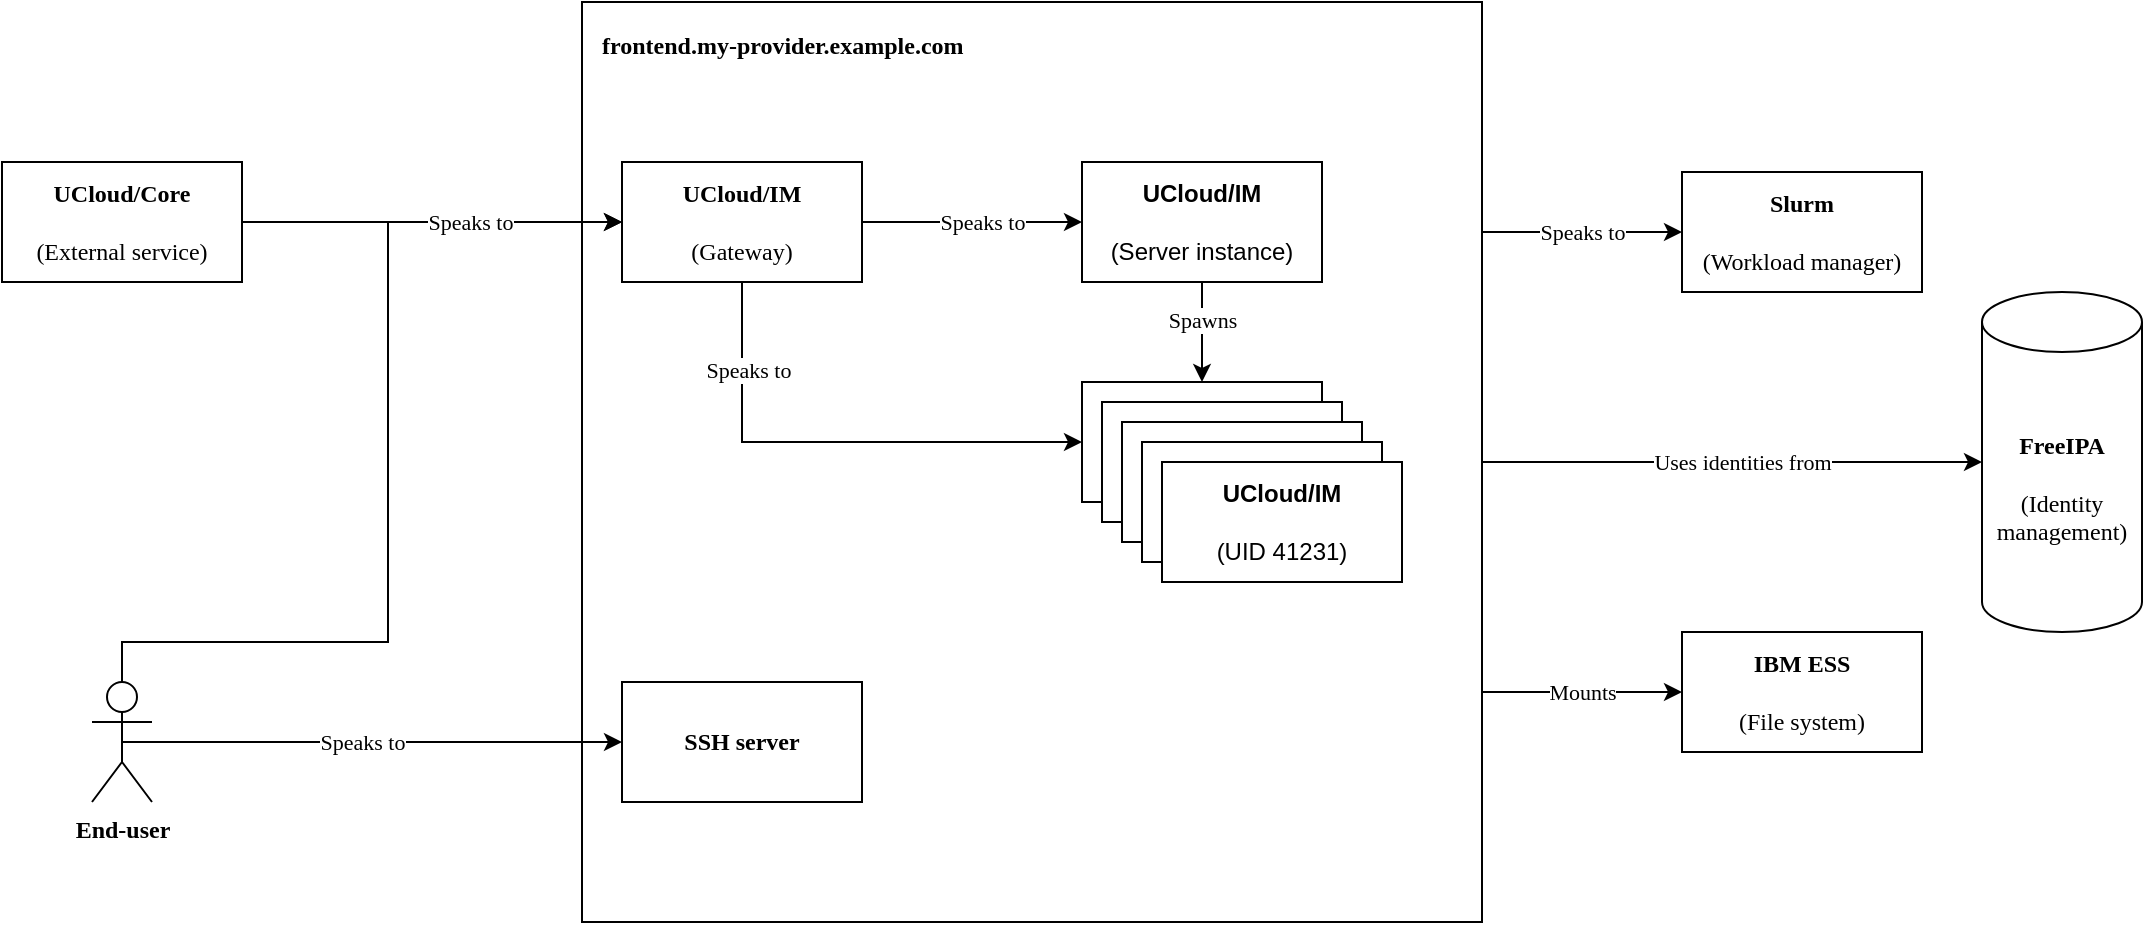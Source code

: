 <mxfile version="20.3.0" type="device"><diagram id="uAdpMMtgPAbA1ZGFTc2q" name="Page-1"><mxGraphModel dx="1862" dy="1101" grid="1" gridSize="10" guides="1" tooltips="1" connect="1" arrows="1" fold="1" page="1" pageScale="1" pageWidth="3000" pageHeight="1600" math="0" shadow="0"><root><mxCell id="0"/><mxCell id="1" parent="0"/><mxCell id="ozuNpbxEj3wFttj9-J1D-25" style="edgeStyle=orthogonalEdgeStyle;rounded=0;orthogonalLoop=1;jettySize=auto;html=1;exitX=1;exitY=0.75;exitDx=0;exitDy=0;entryX=0;entryY=0.5;entryDx=0;entryDy=0;" edge="1" parent="1" source="ozuNpbxEj3wFttj9-J1D-6" target="ozuNpbxEj3wFttj9-J1D-3"><mxGeometry relative="1" as="geometry"/></mxCell><mxCell id="ozuNpbxEj3wFttj9-J1D-37" value="Mounts" style="edgeLabel;html=1;align=center;verticalAlign=middle;resizable=0;points=[];fontFamily=IBM Plex Sans;" vertex="1" connectable="0" parent="ozuNpbxEj3wFttj9-J1D-25"><mxGeometry x="-0.262" y="2" relative="1" as="geometry"><mxPoint x="13" y="2" as="offset"/></mxGeometry></mxCell><mxCell id="ozuNpbxEj3wFttj9-J1D-26" style="edgeStyle=orthogonalEdgeStyle;rounded=0;orthogonalLoop=1;jettySize=auto;html=1;exitX=1;exitY=0.5;exitDx=0;exitDy=0;" edge="1" parent="1" source="ozuNpbxEj3wFttj9-J1D-6" target="ozuNpbxEj3wFttj9-J1D-1"><mxGeometry relative="1" as="geometry"/></mxCell><mxCell id="ozuNpbxEj3wFttj9-J1D-38" value="Uses identities from" style="edgeLabel;html=1;align=center;verticalAlign=middle;resizable=0;points=[];fontFamily=IBM Plex Sans;" vertex="1" connectable="0" parent="ozuNpbxEj3wFttj9-J1D-26"><mxGeometry x="-0.047" y="3" relative="1" as="geometry"><mxPoint x="11" y="3" as="offset"/></mxGeometry></mxCell><mxCell id="ozuNpbxEj3wFttj9-J1D-28" style="edgeStyle=orthogonalEdgeStyle;rounded=0;orthogonalLoop=1;jettySize=auto;html=1;exitX=1;exitY=0.25;exitDx=0;exitDy=0;entryX=0;entryY=0.5;entryDx=0;entryDy=0;" edge="1" parent="1" source="ozuNpbxEj3wFttj9-J1D-6" target="ozuNpbxEj3wFttj9-J1D-2"><mxGeometry relative="1" as="geometry"/></mxCell><mxCell id="ozuNpbxEj3wFttj9-J1D-39" value="Speaks to" style="edgeLabel;html=1;align=center;verticalAlign=middle;resizable=0;points=[];fontFamily=IBM Plex Sans;" vertex="1" connectable="0" parent="ozuNpbxEj3wFttj9-J1D-28"><mxGeometry x="-0.144" y="3" relative="1" as="geometry"><mxPoint x="7" y="3" as="offset"/></mxGeometry></mxCell><mxCell id="ozuNpbxEj3wFttj9-J1D-6" value="&lt;b&gt;frontend.my-provider.example.com&lt;/b&gt;" style="rounded=0;whiteSpace=wrap;html=1;verticalAlign=top;align=left;spacing=10;fontFamily=IBM Plex Sans;" vertex="1" parent="1"><mxGeometry x="520" y="230" width="450" height="460" as="geometry"/></mxCell><mxCell id="ozuNpbxEj3wFttj9-J1D-1" value="&lt;b&gt;FreeIPA&lt;/b&gt;&lt;br&gt;&lt;br&gt;(Identity management)" style="shape=cylinder3;whiteSpace=wrap;html=1;boundedLbl=1;backgroundOutline=1;size=15;fontFamily=IBM Plex Sans;" vertex="1" parent="1"><mxGeometry x="1220" y="375" width="80" height="170" as="geometry"/></mxCell><mxCell id="ozuNpbxEj3wFttj9-J1D-2" value="&lt;b&gt;Slurm&lt;/b&gt;&lt;br&gt;&lt;br&gt;(Workload manager)" style="rounded=0;whiteSpace=wrap;html=1;fontFamily=IBM Plex Sans;" vertex="1" parent="1"><mxGeometry x="1070" y="315" width="120" height="60" as="geometry"/></mxCell><mxCell id="ozuNpbxEj3wFttj9-J1D-3" value="&lt;b&gt;IBM ESS&lt;/b&gt;&lt;br&gt;&lt;br&gt;(File system)" style="rounded=0;whiteSpace=wrap;html=1;fontFamily=IBM Plex Sans;" vertex="1" parent="1"><mxGeometry x="1070" y="545" width="120" height="60" as="geometry"/></mxCell><mxCell id="ozuNpbxEj3wFttj9-J1D-15" value="&lt;b&gt;SSH server&lt;/b&gt;" style="rounded=0;whiteSpace=wrap;html=1;fontFamily=IBM Plex Sans;" vertex="1" parent="1"><mxGeometry x="540" y="570" width="120" height="60" as="geometry"/></mxCell><mxCell id="ozuNpbxEj3wFttj9-J1D-17" style="edgeStyle=orthogonalEdgeStyle;rounded=0;orthogonalLoop=1;jettySize=auto;html=1;exitX=1;exitY=0.5;exitDx=0;exitDy=0;" edge="1" parent="1" source="ozuNpbxEj3wFttj9-J1D-16" target="ozuNpbxEj3wFttj9-J1D-7"><mxGeometry relative="1" as="geometry"/></mxCell><mxCell id="ozuNpbxEj3wFttj9-J1D-20" value="Speaks to" style="edgeLabel;html=1;align=center;verticalAlign=middle;resizable=0;points=[];fontFamily=IBM Plex Sans;" vertex="1" connectable="0" parent="ozuNpbxEj3wFttj9-J1D-17"><mxGeometry x="-0.351" y="-1" relative="1" as="geometry"><mxPoint x="24" y="-1" as="offset"/></mxGeometry></mxCell><mxCell id="ozuNpbxEj3wFttj9-J1D-19" value="" style="edgeStyle=orthogonalEdgeStyle;rounded=0;orthogonalLoop=1;jettySize=auto;html=1;entryX=0;entryY=0.5;entryDx=0;entryDy=0;exitX=0.5;exitY=1;exitDx=0;exitDy=0;" edge="1" parent="1" source="ozuNpbxEj3wFttj9-J1D-16" target="ozuNpbxEj3wFttj9-J1D-9"><mxGeometry relative="1" as="geometry"><mxPoint x="600" y="450" as="targetPoint"/></mxGeometry></mxCell><mxCell id="ozuNpbxEj3wFttj9-J1D-21" value="Speaks to" style="edgeLabel;html=1;align=center;verticalAlign=middle;resizable=0;points=[];fontFamily=IBM Plex Sans;" vertex="1" connectable="0" parent="ozuNpbxEj3wFttj9-J1D-19"><mxGeometry x="-0.647" y="3" relative="1" as="geometry"><mxPoint as="offset"/></mxGeometry></mxCell><mxCell id="ozuNpbxEj3wFttj9-J1D-16" value="&lt;b&gt;UCloud/IM&lt;/b&gt;&lt;br&gt;&lt;br&gt;(Gateway)" style="rounded=0;whiteSpace=wrap;html=1;fontFamily=IBM Plex Sans;" vertex="1" parent="1"><mxGeometry x="540" y="310" width="120" height="60" as="geometry"/></mxCell><mxCell id="ozuNpbxEj3wFttj9-J1D-24" value="" style="group;fontFamily=IBM Plex Sans;" vertex="1" connectable="0" parent="1"><mxGeometry x="770" y="310" width="160" height="210" as="geometry"/></mxCell><mxCell id="ozuNpbxEj3wFttj9-J1D-7" value="&lt;b&gt;UCloud/IM&lt;/b&gt;&lt;br&gt;&lt;br&gt;(Server instance)" style="rounded=0;whiteSpace=wrap;html=1;" vertex="1" parent="ozuNpbxEj3wFttj9-J1D-24"><mxGeometry width="120" height="60" as="geometry"/></mxCell><mxCell id="ozuNpbxEj3wFttj9-J1D-23" value="" style="group" vertex="1" connectable="0" parent="ozuNpbxEj3wFttj9-J1D-24"><mxGeometry y="110" width="160" height="100" as="geometry"/></mxCell><mxCell id="ozuNpbxEj3wFttj9-J1D-9" value="&lt;b&gt;UCloud/IM&lt;/b&gt;&lt;br&gt;&lt;br&gt;(UID 41231)" style="rounded=0;whiteSpace=wrap;html=1;" vertex="1" parent="ozuNpbxEj3wFttj9-J1D-23"><mxGeometry width="120" height="60" as="geometry"/></mxCell><mxCell id="ozuNpbxEj3wFttj9-J1D-10" value="&lt;b&gt;UCloud/IM&lt;/b&gt;&lt;br&gt;&lt;br&gt;(UID 41231)" style="rounded=0;whiteSpace=wrap;html=1;" vertex="1" parent="ozuNpbxEj3wFttj9-J1D-23"><mxGeometry x="10" y="10" width="120" height="60" as="geometry"/></mxCell><mxCell id="ozuNpbxEj3wFttj9-J1D-11" value="&lt;b&gt;UCloud/IM&lt;/b&gt;&lt;br&gt;&lt;br&gt;(UID 41231)" style="rounded=0;whiteSpace=wrap;html=1;" vertex="1" parent="ozuNpbxEj3wFttj9-J1D-23"><mxGeometry x="20" y="20" width="120" height="60" as="geometry"/></mxCell><mxCell id="ozuNpbxEj3wFttj9-J1D-12" value="&lt;b&gt;UCloud/IM&lt;/b&gt;&lt;br&gt;&lt;br&gt;(UID 41231)" style="rounded=0;whiteSpace=wrap;html=1;" vertex="1" parent="ozuNpbxEj3wFttj9-J1D-23"><mxGeometry x="30" y="30" width="120" height="60" as="geometry"/></mxCell><mxCell id="ozuNpbxEj3wFttj9-J1D-13" value="&lt;b&gt;UCloud/IM&lt;/b&gt;&lt;br&gt;&lt;br&gt;(UID 41231)" style="rounded=0;whiteSpace=wrap;html=1;" vertex="1" parent="ozuNpbxEj3wFttj9-J1D-23"><mxGeometry x="40" y="40" width="120" height="60" as="geometry"/></mxCell><mxCell id="ozuNpbxEj3wFttj9-J1D-14" style="edgeStyle=orthogonalEdgeStyle;rounded=0;orthogonalLoop=1;jettySize=auto;html=1;exitX=0.5;exitY=1;exitDx=0;exitDy=0;entryX=0.5;entryY=0;entryDx=0;entryDy=0;" edge="1" parent="ozuNpbxEj3wFttj9-J1D-24" source="ozuNpbxEj3wFttj9-J1D-7" target="ozuNpbxEj3wFttj9-J1D-9"><mxGeometry relative="1" as="geometry"/></mxCell><mxCell id="ozuNpbxEj3wFttj9-J1D-22" value="Spawns" style="edgeLabel;html=1;align=center;verticalAlign=middle;resizable=0;points=[];fontFamily=IBM Plex Sans;" vertex="1" connectable="0" parent="ozuNpbxEj3wFttj9-J1D-14"><mxGeometry x="-0.244" y="-1" relative="1" as="geometry"><mxPoint x="1" as="offset"/></mxGeometry></mxCell><mxCell id="ozuNpbxEj3wFttj9-J1D-33" style="edgeStyle=orthogonalEdgeStyle;rounded=0;orthogonalLoop=1;jettySize=auto;html=1;exitX=0.5;exitY=0.5;exitDx=0;exitDy=0;exitPerimeter=0;entryX=0;entryY=0.5;entryDx=0;entryDy=0;" edge="1" parent="1" source="ozuNpbxEj3wFttj9-J1D-29" target="ozuNpbxEj3wFttj9-J1D-16"><mxGeometry relative="1" as="geometry"><Array as="points"><mxPoint x="290" y="550"/><mxPoint x="423" y="550"/><mxPoint x="423" y="340"/></Array></mxGeometry></mxCell><mxCell id="ozuNpbxEj3wFttj9-J1D-34" style="edgeStyle=orthogonalEdgeStyle;rounded=0;orthogonalLoop=1;jettySize=auto;html=1;exitX=0.5;exitY=0.5;exitDx=0;exitDy=0;exitPerimeter=0;" edge="1" parent="1" source="ozuNpbxEj3wFttj9-J1D-29" target="ozuNpbxEj3wFttj9-J1D-15"><mxGeometry relative="1" as="geometry"/></mxCell><mxCell id="ozuNpbxEj3wFttj9-J1D-36" value="Speaks to" style="edgeLabel;html=1;align=center;verticalAlign=middle;resizable=0;points=[];fontFamily=IBM Plex Sans;" vertex="1" connectable="0" parent="ozuNpbxEj3wFttj9-J1D-34"><mxGeometry x="-0.201" relative="1" as="geometry"><mxPoint x="20" as="offset"/></mxGeometry></mxCell><mxCell id="ozuNpbxEj3wFttj9-J1D-29" value="End-user" style="shape=umlActor;verticalLabelPosition=bottom;verticalAlign=top;html=1;outlineConnect=0;fontStyle=1;fontFamily=IBM Plex Sans;" vertex="1" parent="1"><mxGeometry x="275" y="570" width="30" height="60" as="geometry"/></mxCell><mxCell id="ozuNpbxEj3wFttj9-J1D-32" style="edgeStyle=orthogonalEdgeStyle;rounded=0;orthogonalLoop=1;jettySize=auto;html=1;exitX=1;exitY=0.5;exitDx=0;exitDy=0;entryX=0;entryY=0.5;entryDx=0;entryDy=0;" edge="1" parent="1" source="ozuNpbxEj3wFttj9-J1D-31" target="ozuNpbxEj3wFttj9-J1D-16"><mxGeometry relative="1" as="geometry"/></mxCell><mxCell id="ozuNpbxEj3wFttj9-J1D-35" value="Speaks to" style="edgeLabel;html=1;align=center;verticalAlign=middle;resizable=0;points=[];fontFamily=IBM Plex Sans;" vertex="1" connectable="0" parent="ozuNpbxEj3wFttj9-J1D-32"><mxGeometry x="0.199" y="-1" relative="1" as="geometry"><mxPoint y="-1" as="offset"/></mxGeometry></mxCell><mxCell id="ozuNpbxEj3wFttj9-J1D-31" value="&lt;b&gt;UCloud/Core&lt;/b&gt;&lt;br&gt;&lt;br&gt;(External service)" style="rounded=0;whiteSpace=wrap;html=1;fontFamily=IBM Plex Sans;" vertex="1" parent="1"><mxGeometry x="230" y="310" width="120" height="60" as="geometry"/></mxCell></root></mxGraphModel></diagram></mxfile>